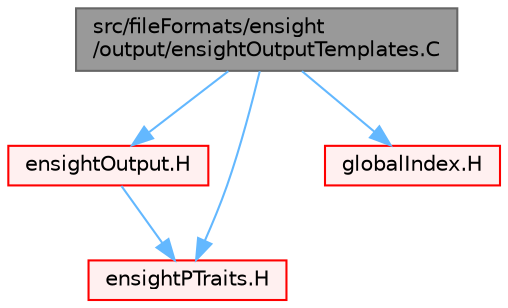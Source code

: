 digraph "src/fileFormats/ensight/output/ensightOutputTemplates.C"
{
 // LATEX_PDF_SIZE
  bgcolor="transparent";
  edge [fontname=Helvetica,fontsize=10,labelfontname=Helvetica,labelfontsize=10];
  node [fontname=Helvetica,fontsize=10,shape=box,height=0.2,width=0.4];
  Node1 [id="Node000001",label="src/fileFormats/ensight\l/output/ensightOutputTemplates.C",height=0.2,width=0.4,color="gray40", fillcolor="grey60", style="filled", fontcolor="black",tooltip=" "];
  Node1 -> Node2 [id="edge1_Node000001_Node000002",color="steelblue1",style="solid",tooltip=" "];
  Node2 [id="Node000002",label="ensightOutput.H",height=0.2,width=0.4,color="red", fillcolor="#FFF0F0", style="filled",URL="$ensightOutput_8H.html",tooltip=" "];
  Node2 -> Node229 [id="edge2_Node000002_Node000229",color="steelblue1",style="solid",tooltip=" "];
  Node229 [id="Node000229",label="ensightPTraits.H",height=0.2,width=0.4,color="red", fillcolor="#FFF0F0", style="filled",URL="$ensightPTraits_8H.html",tooltip=" "];
  Node1 -> Node229 [id="edge3_Node000001_Node000229",color="steelblue1",style="solid",tooltip=" "];
  Node1 -> Node233 [id="edge4_Node000001_Node000233",color="steelblue1",style="solid",tooltip=" "];
  Node233 [id="Node000233",label="globalIndex.H",height=0.2,width=0.4,color="red", fillcolor="#FFF0F0", style="filled",URL="$globalIndex_8H.html",tooltip=" "];
}

